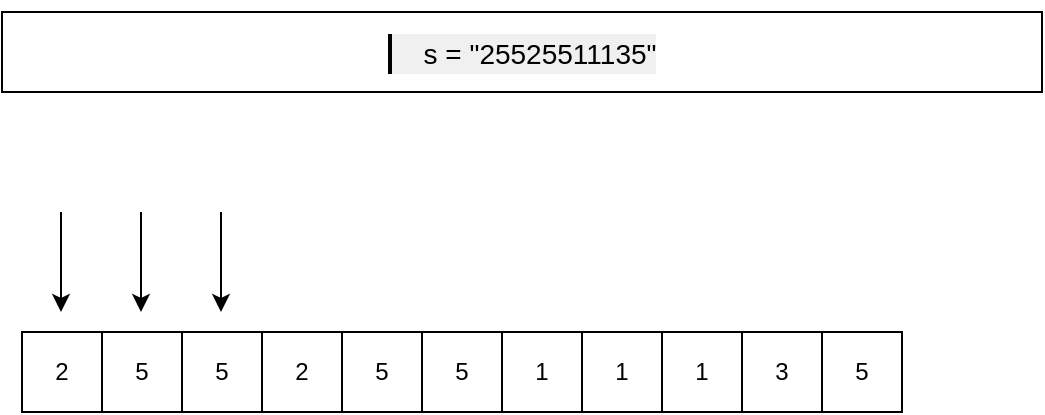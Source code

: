 <mxfile version="24.7.7">
  <diagram name="第 1 页" id="B5MYC8hyNWGAFy17mA_t">
    <mxGraphModel dx="1434" dy="746" grid="1" gridSize="10" guides="1" tooltips="1" connect="1" arrows="1" fold="1" page="1" pageScale="1" pageWidth="827" pageHeight="1169" math="0" shadow="0">
      <root>
        <mxCell id="0" />
        <mxCell id="1" parent="0" />
        <mxCell id="VRdl3oID-ueNKeLWCbw6-1" value="&lt;pre style=&quot;border-width: 0px 0px 0px 2px; border-style: solid; border-color: var(--border-tertiary); border-image: initial; box-sizing: border-box; overflow-wrap: break-word; --tw-border-spacing-x: 0; --tw-border-spacing-y: 0; --tw-translate-x: 0; --tw-translate-y: 0; --tw-rotate: 0; --tw-skew-x: 0; --tw-skew-y: 0; --tw-scale-x: 1; --tw-scale-y: 1; --tw-pan-x: ; --tw-pan-y: ; --tw-pinch-zoom: ; --tw-scroll-snap-strictness: proximity; --tw-gradient-from-position: ; --tw-gradient-via-position: ; --tw-gradient-to-position: ; --tw-ordinal: ; --tw-slashed-zero: ; --tw-numeric-figure: ; --tw-numeric-spacing: ; --tw-numeric-fraction: ; --tw-ring-inset: ; --tw-ring-offset-width: 0px; --tw-ring-offset-color: #fff; --tw-ring-color: #3b82f680; --tw-ring-offset-shadow: 0 0 #0000; --tw-ring-shadow: 0 0 #0000; --tw-shadow: 0 0 #0000; --tw-shadow-colored: 0 0 #0000; --tw-blur: ; --tw-brightness: ; --tw-contrast: ; --tw-grayscale: ; --tw-hue-rotate: ; --tw-invert: ; --tw-saturate: ; --tw-sepia: ; --tw-drop-shadow: ; --tw-backdrop-blur: ; --tw-backdrop-brightness: ; --tw-backdrop-contrast: ; --tw-backdrop-grayscale: ; --tw-backdrop-hue-rotate: ; --tw-backdrop-invert: ; --tw-backdrop-opacity: ; --tw-backdrop-saturate: ; --tw-backdrop-sepia: ; font-family: Menlo, sans-serif; font-size: 14px; margin-top: 1rem; margin-bottom: 1rem; overflow: visible; color: var(--text-secondary); line-height: 1.25rem; padding-left: 1rem; text-wrap: wrap; text-align: start; background-color: rgb(240, 240, 240);&quot;&gt;s = &quot;25525511135&quot;&lt;/pre&gt;" style="rounded=0;whiteSpace=wrap;html=1;" vertex="1" parent="1">
          <mxGeometry x="120" y="120" width="520" height="40" as="geometry" />
        </mxCell>
        <mxCell id="VRdl3oID-ueNKeLWCbw6-3" value="2" style="rounded=0;whiteSpace=wrap;html=1;" vertex="1" parent="1">
          <mxGeometry x="130" y="280" width="40" height="40" as="geometry" />
        </mxCell>
        <mxCell id="VRdl3oID-ueNKeLWCbw6-4" value="5" style="rounded=0;whiteSpace=wrap;html=1;" vertex="1" parent="1">
          <mxGeometry x="170" y="280" width="40" height="40" as="geometry" />
        </mxCell>
        <mxCell id="VRdl3oID-ueNKeLWCbw6-5" value="5" style="rounded=0;whiteSpace=wrap;html=1;" vertex="1" parent="1">
          <mxGeometry x="210" y="280" width="40" height="40" as="geometry" />
        </mxCell>
        <mxCell id="VRdl3oID-ueNKeLWCbw6-6" value="2" style="rounded=0;whiteSpace=wrap;html=1;" vertex="1" parent="1">
          <mxGeometry x="250" y="280" width="40" height="40" as="geometry" />
        </mxCell>
        <mxCell id="VRdl3oID-ueNKeLWCbw6-23" value="5" style="rounded=0;whiteSpace=wrap;html=1;" vertex="1" parent="1">
          <mxGeometry x="290" y="280" width="40" height="40" as="geometry" />
        </mxCell>
        <mxCell id="VRdl3oID-ueNKeLWCbw6-24" value="5" style="rounded=0;whiteSpace=wrap;html=1;" vertex="1" parent="1">
          <mxGeometry x="330" y="280" width="40" height="40" as="geometry" />
        </mxCell>
        <mxCell id="VRdl3oID-ueNKeLWCbw6-25" value="1" style="rounded=0;whiteSpace=wrap;html=1;" vertex="1" parent="1">
          <mxGeometry x="370" y="280" width="40" height="40" as="geometry" />
        </mxCell>
        <mxCell id="VRdl3oID-ueNKeLWCbw6-26" value="1" style="rounded=0;whiteSpace=wrap;html=1;" vertex="1" parent="1">
          <mxGeometry x="410" y="280" width="40" height="40" as="geometry" />
        </mxCell>
        <mxCell id="VRdl3oID-ueNKeLWCbw6-27" value="1" style="rounded=0;whiteSpace=wrap;html=1;" vertex="1" parent="1">
          <mxGeometry x="450" y="280" width="40" height="40" as="geometry" />
        </mxCell>
        <mxCell id="VRdl3oID-ueNKeLWCbw6-28" value="3" style="rounded=0;whiteSpace=wrap;html=1;" vertex="1" parent="1">
          <mxGeometry x="490" y="280" width="40" height="40" as="geometry" />
        </mxCell>
        <mxCell id="VRdl3oID-ueNKeLWCbw6-29" value="5" style="rounded=0;whiteSpace=wrap;html=1;" vertex="1" parent="1">
          <mxGeometry x="530" y="280" width="40" height="40" as="geometry" />
        </mxCell>
        <mxCell id="VRdl3oID-ueNKeLWCbw6-32" value="" style="endArrow=classic;html=1;rounded=0;" edge="1" parent="1">
          <mxGeometry width="50" height="50" relative="1" as="geometry">
            <mxPoint x="149.5" y="220" as="sourcePoint" />
            <mxPoint x="149.5" y="270" as="targetPoint" />
          </mxGeometry>
        </mxCell>
        <mxCell id="VRdl3oID-ueNKeLWCbw6-33" value="" style="endArrow=classic;html=1;rounded=0;" edge="1" parent="1">
          <mxGeometry width="50" height="50" relative="1" as="geometry">
            <mxPoint x="189.5" y="220" as="sourcePoint" />
            <mxPoint x="189.5" y="270" as="targetPoint" />
          </mxGeometry>
        </mxCell>
        <mxCell id="VRdl3oID-ueNKeLWCbw6-34" value="" style="endArrow=classic;html=1;rounded=0;" edge="1" parent="1">
          <mxGeometry width="50" height="50" relative="1" as="geometry">
            <mxPoint x="229.5" y="220" as="sourcePoint" />
            <mxPoint x="229.5" y="270" as="targetPoint" />
          </mxGeometry>
        </mxCell>
      </root>
    </mxGraphModel>
  </diagram>
</mxfile>
